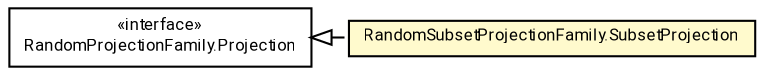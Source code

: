 #!/usr/local/bin/dot
#
# Class diagram 
# Generated by UMLGraph version R5_7_2-60-g0e99a6 (http://www.spinellis.gr/umlgraph/)
#

digraph G {
	graph [fontnames="svg"]
	edge [fontname="Roboto",fontsize=7,labelfontname="Roboto",labelfontsize=7,color="black"];
	node [fontname="Roboto",fontcolor="black",fontsize=8,shape=plaintext,margin=0,width=0,height=0];
	nodesep=0.15;
	ranksep=0.25;
	rankdir=LR;
	// de.lmu.ifi.dbs.elki.data.projection.random.RandomProjectionFamily.Projection
	c8722703 [label=<<table title="de.lmu.ifi.dbs.elki.data.projection.random.RandomProjectionFamily.Projection" border="0" cellborder="1" cellspacing="0" cellpadding="2" href="RandomProjectionFamily.Projection.html" target="_parent">
		<tr><td><table border="0" cellspacing="0" cellpadding="1">
		<tr><td align="center" balign="center"> &#171;interface&#187; </td></tr>
		<tr><td align="center" balign="center"> <font face="Roboto">RandomProjectionFamily.Projection</font> </td></tr>
		</table></td></tr>
		</table>>, URL="RandomProjectionFamily.Projection.html"];
	// de.lmu.ifi.dbs.elki.data.projection.random.RandomSubsetProjectionFamily.SubsetProjection
	c8722708 [label=<<table title="de.lmu.ifi.dbs.elki.data.projection.random.RandomSubsetProjectionFamily.SubsetProjection" border="0" cellborder="1" cellspacing="0" cellpadding="2" bgcolor="lemonChiffon" href="RandomSubsetProjectionFamily.SubsetProjection.html" target="_parent">
		<tr><td><table border="0" cellspacing="0" cellpadding="1">
		<tr><td align="center" balign="center"> <font face="Roboto">RandomSubsetProjectionFamily.SubsetProjection</font> </td></tr>
		</table></td></tr>
		</table>>, URL="RandomSubsetProjectionFamily.SubsetProjection.html"];
	// de.lmu.ifi.dbs.elki.data.projection.random.RandomSubsetProjectionFamily.SubsetProjection implements de.lmu.ifi.dbs.elki.data.projection.random.RandomProjectionFamily.Projection
	c8722703 -> c8722708 [arrowtail=empty,style=dashed,dir=back,weight=9];
}

